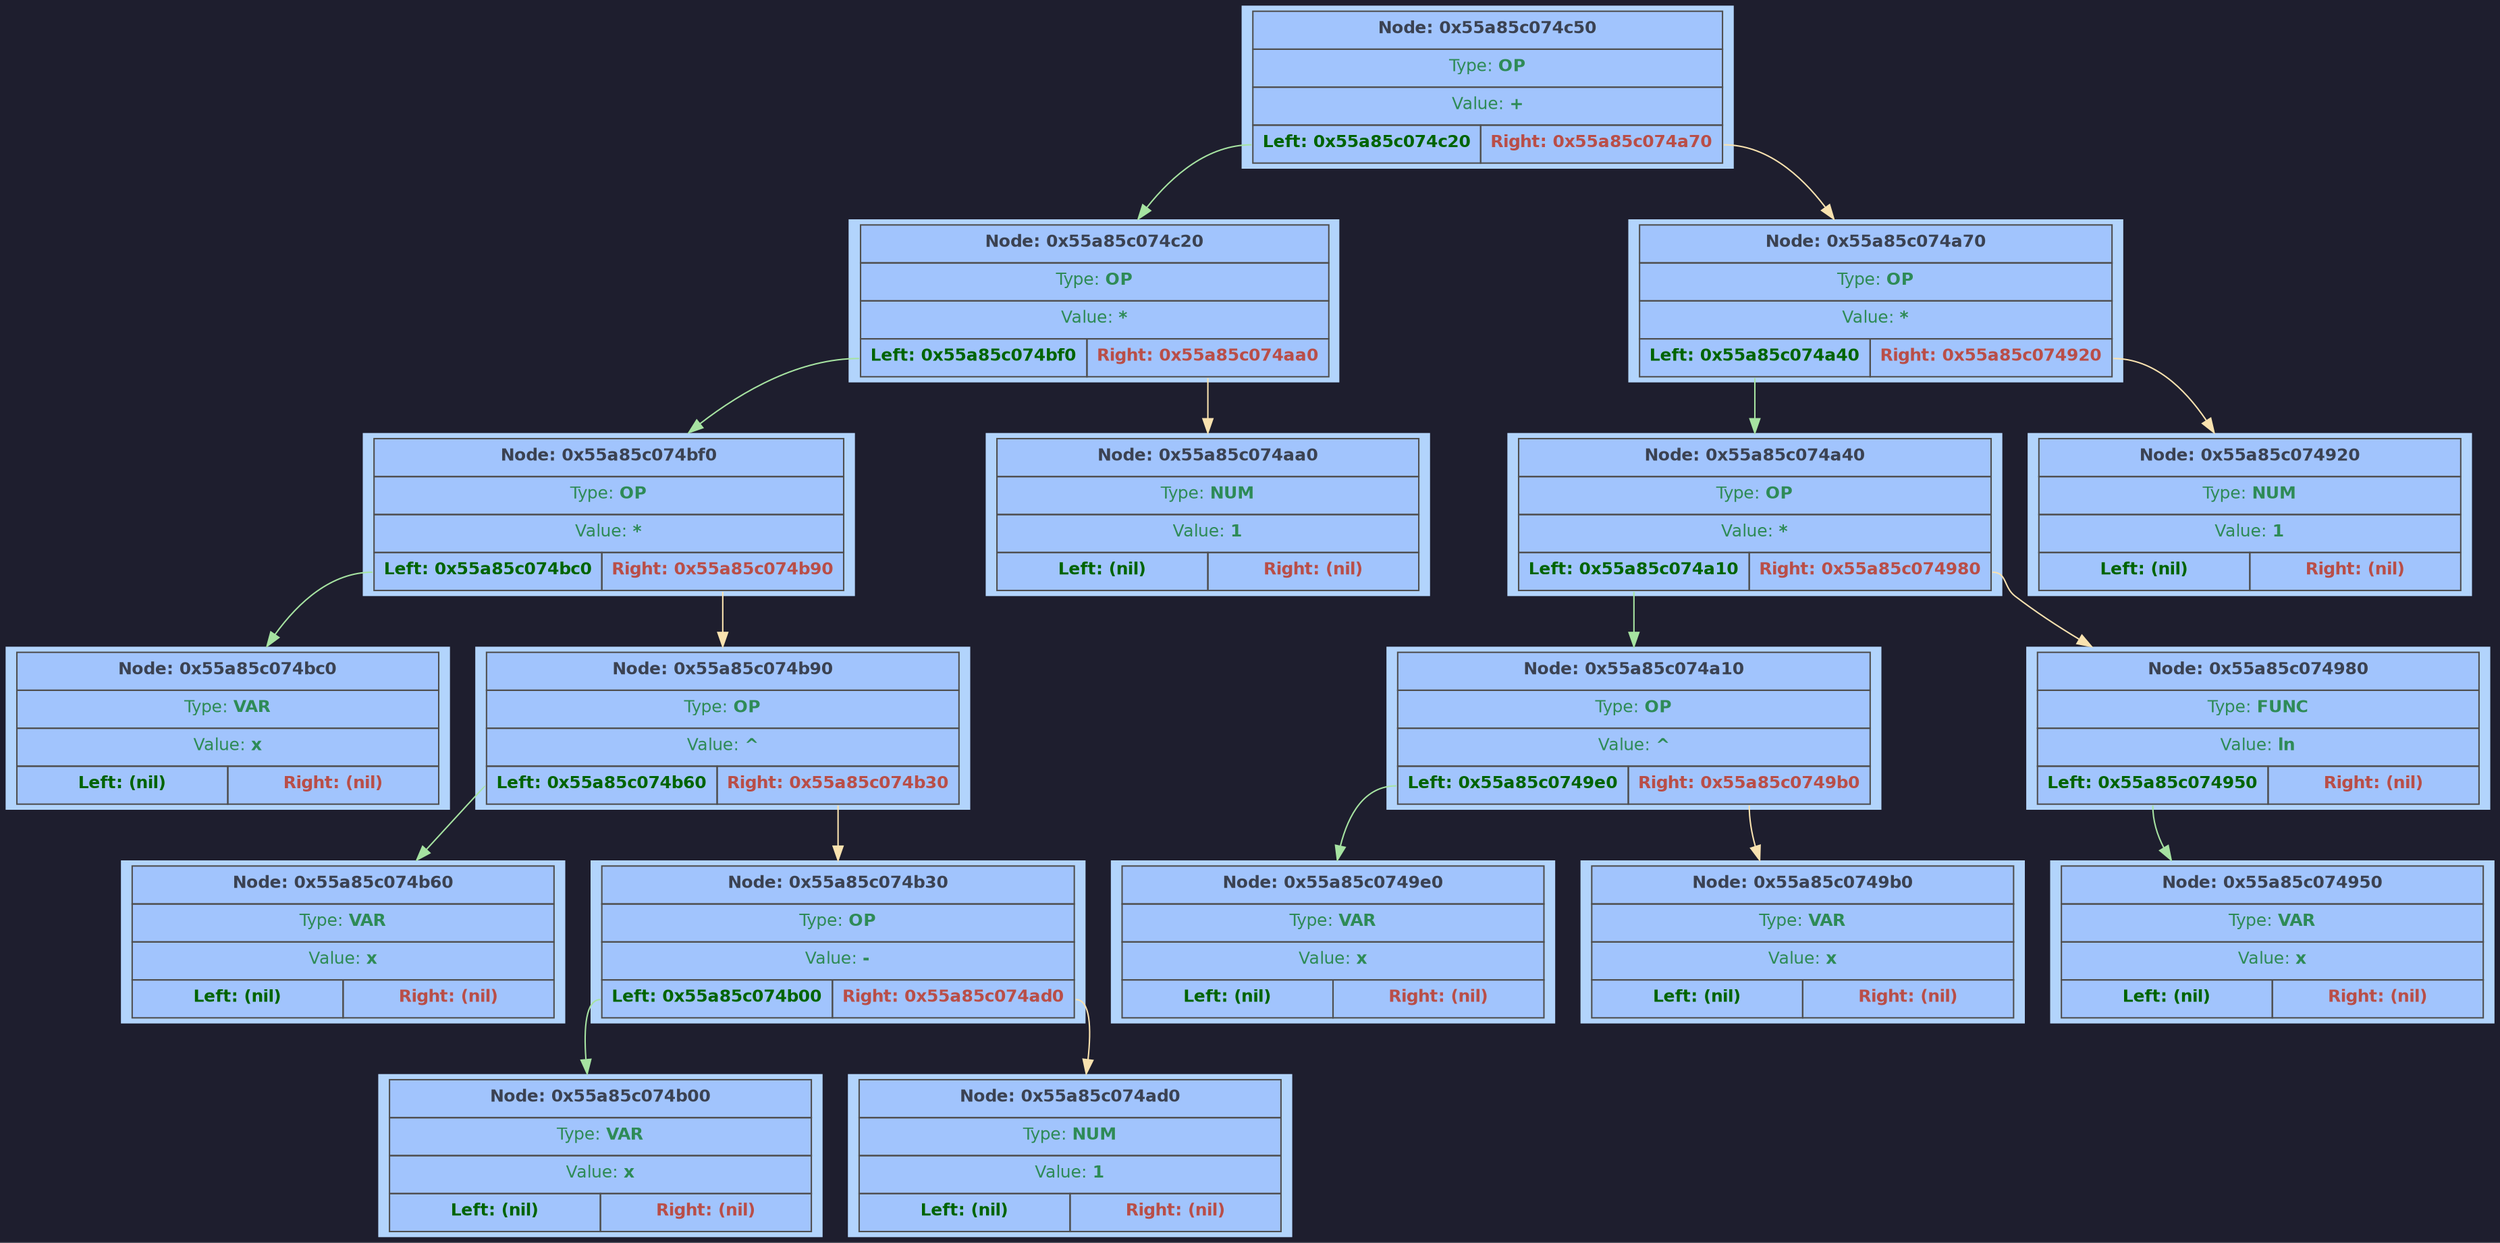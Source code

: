 digraph G {
	rankdir = TB;
	bgcolor="#1e1e2e";
	node [shape=rectangle, style=filled, fontname=Helvetica, fontsize=12, fillcolor="#89b4fa", color="#cba6f7", fontcolor="#1e1e2e"];
	node0x55a85c074c50 [shape=plaintext; style=filled; color="#fcf0d2"; fillcolor="#b2d4fc"; label = <
		<table BORDER="0" CELLBORDER="1" CELLSPACING="0" CELLPADDING="6" BGCOLOR="#a1c4fd" COLOR="#4f4f4f">
			<tr><td align='center' colspan='2'><FONT COLOR='#3b4252'><b>Node: 0x55a85c074c50</b></FONT></td></tr>
			<tr><td align='center' colspan='2'><FONT COLOR='#2e8b57'>Type: <b>OP</b></FONT></td></tr>
			<tr><td align='center' colspan='2'><FONT COLOR='#2e8b57'>Value: <b>+</b></FONT></td></tr>
			<tr>
				<td WIDTH='150' PORT='left' align='center'><FONT COLOR='#006400'><b>Left: 0x55a85c074c20</b></FONT></td>
				<td WIDTH='150' PORT='right' align='center'><FONT COLOR='#b94e48'><b>Right: 0x55a85c074a70</b></FONT></td>
			</tr>
		</table> >];
	node0x55a85c074c20 [shape=plaintext; style=filled; color="#fcf0d2"; fillcolor="#b2d4fc"; label = <
		<table BORDER="0" CELLBORDER="1" CELLSPACING="0" CELLPADDING="6" BGCOLOR="#a1c4fd" COLOR="#4f4f4f">
			<tr><td align='center' colspan='2'><FONT COLOR='#3b4252'><b>Node: 0x55a85c074c20</b></FONT></td></tr>
			<tr><td align='center' colspan='2'><FONT COLOR='#2e8b57'>Type: <b>OP</b></FONT></td></tr>
			<tr><td align='center' colspan='2'><FONT COLOR='#2e8b57'>Value: <b>*</b></FONT></td></tr>
			<tr>
				<td WIDTH='150' PORT='left' align='center'><FONT COLOR='#006400'><b>Left: 0x55a85c074bf0</b></FONT></td>
				<td WIDTH='150' PORT='right' align='center'><FONT COLOR='#b94e48'><b>Right: 0x55a85c074aa0</b></FONT></td>
			</tr>
		</table> >];
	node0x55a85c074bf0 [shape=plaintext; style=filled; color="#fcf0d2"; fillcolor="#b2d4fc"; label = <
		<table BORDER="0" CELLBORDER="1" CELLSPACING="0" CELLPADDING="6" BGCOLOR="#a1c4fd" COLOR="#4f4f4f">
			<tr><td align='center' colspan='2'><FONT COLOR='#3b4252'><b>Node: 0x55a85c074bf0</b></FONT></td></tr>
			<tr><td align='center' colspan='2'><FONT COLOR='#2e8b57'>Type: <b>OP</b></FONT></td></tr>
			<tr><td align='center' colspan='2'><FONT COLOR='#2e8b57'>Value: <b>*</b></FONT></td></tr>
			<tr>
				<td WIDTH='150' PORT='left' align='center'><FONT COLOR='#006400'><b>Left: 0x55a85c074bc0</b></FONT></td>
				<td WIDTH='150' PORT='right' align='center'><FONT COLOR='#b94e48'><b>Right: 0x55a85c074b90</b></FONT></td>
			</tr>
		</table> >];
	node0x55a85c074bc0 [shape=plaintext; style=filled; color="#fcf0d2"; fillcolor="#b2d4fc"; label = <
		<table BORDER="0" CELLBORDER="1" CELLSPACING="0" CELLPADDING="6" BGCOLOR="#a1c4fd" COLOR="#4f4f4f">
			<tr><td align='center' colspan='2'><FONT COLOR='#3b4252'><b>Node: 0x55a85c074bc0</b></FONT></td></tr>
			<tr><td align='center' colspan='2'><FONT COLOR='#2e8b57'>Type: <b>VAR</b></FONT></td></tr>
			<tr><td align='center' colspan='2'><FONT COLOR='#2e8b57'>Value: <b>x</b></FONT></td></tr>
			<tr>
				<td WIDTH='150' PORT='left' align='center'><FONT COLOR='#006400'><b>Left: (nil)</b></FONT></td>
				<td WIDTH='150' PORT='right' align='center'><FONT COLOR='#b94e48'><b>Right: (nil)</b></FONT></td>
			</tr>
		</table> >];
	node0x55a85c074bf0:left -> node0x55a85c074bc0 [color="#a6e3a1"]
	node0x55a85c074b90 [shape=plaintext; style=filled; color="#fcf0d2"; fillcolor="#b2d4fc"; label = <
		<table BORDER="0" CELLBORDER="1" CELLSPACING="0" CELLPADDING="6" BGCOLOR="#a1c4fd" COLOR="#4f4f4f">
			<tr><td align='center' colspan='2'><FONT COLOR='#3b4252'><b>Node: 0x55a85c074b90</b></FONT></td></tr>
			<tr><td align='center' colspan='2'><FONT COLOR='#2e8b57'>Type: <b>OP</b></FONT></td></tr>
			<tr><td align='center' colspan='2'><FONT COLOR='#2e8b57'>Value: <b>^</b></FONT></td></tr>
			<tr>
				<td WIDTH='150' PORT='left' align='center'><FONT COLOR='#006400'><b>Left: 0x55a85c074b60</b></FONT></td>
				<td WIDTH='150' PORT='right' align='center'><FONT COLOR='#b94e48'><b>Right: 0x55a85c074b30</b></FONT></td>
			</tr>
		</table> >];
	node0x55a85c074b60 [shape=plaintext; style=filled; color="#fcf0d2"; fillcolor="#b2d4fc"; label = <
		<table BORDER="0" CELLBORDER="1" CELLSPACING="0" CELLPADDING="6" BGCOLOR="#a1c4fd" COLOR="#4f4f4f">
			<tr><td align='center' colspan='2'><FONT COLOR='#3b4252'><b>Node: 0x55a85c074b60</b></FONT></td></tr>
			<tr><td align='center' colspan='2'><FONT COLOR='#2e8b57'>Type: <b>VAR</b></FONT></td></tr>
			<tr><td align='center' colspan='2'><FONT COLOR='#2e8b57'>Value: <b>x</b></FONT></td></tr>
			<tr>
				<td WIDTH='150' PORT='left' align='center'><FONT COLOR='#006400'><b>Left: (nil)</b></FONT></td>
				<td WIDTH='150' PORT='right' align='center'><FONT COLOR='#b94e48'><b>Right: (nil)</b></FONT></td>
			</tr>
		</table> >];
	node0x55a85c074b90:left -> node0x55a85c074b60 [color="#a6e3a1"]
	node0x55a85c074b30 [shape=plaintext; style=filled; color="#fcf0d2"; fillcolor="#b2d4fc"; label = <
		<table BORDER="0" CELLBORDER="1" CELLSPACING="0" CELLPADDING="6" BGCOLOR="#a1c4fd" COLOR="#4f4f4f">
			<tr><td align='center' colspan='2'><FONT COLOR='#3b4252'><b>Node: 0x55a85c074b30</b></FONT></td></tr>
			<tr><td align='center' colspan='2'><FONT COLOR='#2e8b57'>Type: <b>OP</b></FONT></td></tr>
			<tr><td align='center' colspan='2'><FONT COLOR='#2e8b57'>Value: <b>-</b></FONT></td></tr>
			<tr>
				<td WIDTH='150' PORT='left' align='center'><FONT COLOR='#006400'><b>Left: 0x55a85c074b00</b></FONT></td>
				<td WIDTH='150' PORT='right' align='center'><FONT COLOR='#b94e48'><b>Right: 0x55a85c074ad0</b></FONT></td>
			</tr>
		</table> >];
	node0x55a85c074b00 [shape=plaintext; style=filled; color="#fcf0d2"; fillcolor="#b2d4fc"; label = <
		<table BORDER="0" CELLBORDER="1" CELLSPACING="0" CELLPADDING="6" BGCOLOR="#a1c4fd" COLOR="#4f4f4f">
			<tr><td align='center' colspan='2'><FONT COLOR='#3b4252'><b>Node: 0x55a85c074b00</b></FONT></td></tr>
			<tr><td align='center' colspan='2'><FONT COLOR='#2e8b57'>Type: <b>VAR</b></FONT></td></tr>
			<tr><td align='center' colspan='2'><FONT COLOR='#2e8b57'>Value: <b>x</b></FONT></td></tr>
			<tr>
				<td WIDTH='150' PORT='left' align='center'><FONT COLOR='#006400'><b>Left: (nil)</b></FONT></td>
				<td WIDTH='150' PORT='right' align='center'><FONT COLOR='#b94e48'><b>Right: (nil)</b></FONT></td>
			</tr>
		</table> >];
	node0x55a85c074b30:left -> node0x55a85c074b00 [color="#a6e3a1"]
	node0x55a85c074ad0 [shape=plaintext; style=filled; color="#fcf0d2"; fillcolor="#b2d4fc"; label = <
		<table BORDER="0" CELLBORDER="1" CELLSPACING="0" CELLPADDING="6" BGCOLOR="#a1c4fd" COLOR="#4f4f4f">
			<tr><td align='center' colspan='2'><FONT COLOR='#3b4252'><b>Node: 0x55a85c074ad0</b></FONT></td></tr>
			<tr><td align='center' colspan='2'><FONT COLOR='#2e8b57'>Type: <b>NUM</b></FONT></td></tr>
			<tr><td align='center' colspan='2'><FONT COLOR='#2e8b57'>Value: <b>1</b></FONT></td></tr>
			<tr>
				<td WIDTH='150' PORT='left' align='center'><FONT COLOR='#006400'><b>Left: (nil)</b></FONT></td>
				<td WIDTH='150' PORT='right' align='center'><FONT COLOR='#b94e48'><b>Right: (nil)</b></FONT></td>
			</tr>
		</table> >];
	node0x55a85c074b30:right -> node0x55a85c074ad0 [color="#f9e2af"]
	node0x55a85c074b90:right -> node0x55a85c074b30 [color="#f9e2af"]
	node0x55a85c074bf0:right -> node0x55a85c074b90 [color="#f9e2af"]
	node0x55a85c074c20:left -> node0x55a85c074bf0 [color="#a6e3a1"]
	node0x55a85c074aa0 [shape=plaintext; style=filled; color="#fcf0d2"; fillcolor="#b2d4fc"; label = <
		<table BORDER="0" CELLBORDER="1" CELLSPACING="0" CELLPADDING="6" BGCOLOR="#a1c4fd" COLOR="#4f4f4f">
			<tr><td align='center' colspan='2'><FONT COLOR='#3b4252'><b>Node: 0x55a85c074aa0</b></FONT></td></tr>
			<tr><td align='center' colspan='2'><FONT COLOR='#2e8b57'>Type: <b>NUM</b></FONT></td></tr>
			<tr><td align='center' colspan='2'><FONT COLOR='#2e8b57'>Value: <b>1</b></FONT></td></tr>
			<tr>
				<td WIDTH='150' PORT='left' align='center'><FONT COLOR='#006400'><b>Left: (nil)</b></FONT></td>
				<td WIDTH='150' PORT='right' align='center'><FONT COLOR='#b94e48'><b>Right: (nil)</b></FONT></td>
			</tr>
		</table> >];
	node0x55a85c074c20:right -> node0x55a85c074aa0 [color="#f9e2af"]
	node0x55a85c074c50:left -> node0x55a85c074c20 [color="#a6e3a1"]
	node0x55a85c074a70 [shape=plaintext; style=filled; color="#fcf0d2"; fillcolor="#b2d4fc"; label = <
		<table BORDER="0" CELLBORDER="1" CELLSPACING="0" CELLPADDING="6" BGCOLOR="#a1c4fd" COLOR="#4f4f4f">
			<tr><td align='center' colspan='2'><FONT COLOR='#3b4252'><b>Node: 0x55a85c074a70</b></FONT></td></tr>
			<tr><td align='center' colspan='2'><FONT COLOR='#2e8b57'>Type: <b>OP</b></FONT></td></tr>
			<tr><td align='center' colspan='2'><FONT COLOR='#2e8b57'>Value: <b>*</b></FONT></td></tr>
			<tr>
				<td WIDTH='150' PORT='left' align='center'><FONT COLOR='#006400'><b>Left: 0x55a85c074a40</b></FONT></td>
				<td WIDTH='150' PORT='right' align='center'><FONT COLOR='#b94e48'><b>Right: 0x55a85c074920</b></FONT></td>
			</tr>
		</table> >];
	node0x55a85c074a40 [shape=plaintext; style=filled; color="#fcf0d2"; fillcolor="#b2d4fc"; label = <
		<table BORDER="0" CELLBORDER="1" CELLSPACING="0" CELLPADDING="6" BGCOLOR="#a1c4fd" COLOR="#4f4f4f">
			<tr><td align='center' colspan='2'><FONT COLOR='#3b4252'><b>Node: 0x55a85c074a40</b></FONT></td></tr>
			<tr><td align='center' colspan='2'><FONT COLOR='#2e8b57'>Type: <b>OP</b></FONT></td></tr>
			<tr><td align='center' colspan='2'><FONT COLOR='#2e8b57'>Value: <b>*</b></FONT></td></tr>
			<tr>
				<td WIDTH='150' PORT='left' align='center'><FONT COLOR='#006400'><b>Left: 0x55a85c074a10</b></FONT></td>
				<td WIDTH='150' PORT='right' align='center'><FONT COLOR='#b94e48'><b>Right: 0x55a85c074980</b></FONT></td>
			</tr>
		</table> >];
	node0x55a85c074a10 [shape=plaintext; style=filled; color="#fcf0d2"; fillcolor="#b2d4fc"; label = <
		<table BORDER="0" CELLBORDER="1" CELLSPACING="0" CELLPADDING="6" BGCOLOR="#a1c4fd" COLOR="#4f4f4f">
			<tr><td align='center' colspan='2'><FONT COLOR='#3b4252'><b>Node: 0x55a85c074a10</b></FONT></td></tr>
			<tr><td align='center' colspan='2'><FONT COLOR='#2e8b57'>Type: <b>OP</b></FONT></td></tr>
			<tr><td align='center' colspan='2'><FONT COLOR='#2e8b57'>Value: <b>^</b></FONT></td></tr>
			<tr>
				<td WIDTH='150' PORT='left' align='center'><FONT COLOR='#006400'><b>Left: 0x55a85c0749e0</b></FONT></td>
				<td WIDTH='150' PORT='right' align='center'><FONT COLOR='#b94e48'><b>Right: 0x55a85c0749b0</b></FONT></td>
			</tr>
		</table> >];
	node0x55a85c0749e0 [shape=plaintext; style=filled; color="#fcf0d2"; fillcolor="#b2d4fc"; label = <
		<table BORDER="0" CELLBORDER="1" CELLSPACING="0" CELLPADDING="6" BGCOLOR="#a1c4fd" COLOR="#4f4f4f">
			<tr><td align='center' colspan='2'><FONT COLOR='#3b4252'><b>Node: 0x55a85c0749e0</b></FONT></td></tr>
			<tr><td align='center' colspan='2'><FONT COLOR='#2e8b57'>Type: <b>VAR</b></FONT></td></tr>
			<tr><td align='center' colspan='2'><FONT COLOR='#2e8b57'>Value: <b>x</b></FONT></td></tr>
			<tr>
				<td WIDTH='150' PORT='left' align='center'><FONT COLOR='#006400'><b>Left: (nil)</b></FONT></td>
				<td WIDTH='150' PORT='right' align='center'><FONT COLOR='#b94e48'><b>Right: (nil)</b></FONT></td>
			</tr>
		</table> >];
	node0x55a85c074a10:left -> node0x55a85c0749e0 [color="#a6e3a1"]
	node0x55a85c0749b0 [shape=plaintext; style=filled; color="#fcf0d2"; fillcolor="#b2d4fc"; label = <
		<table BORDER="0" CELLBORDER="1" CELLSPACING="0" CELLPADDING="6" BGCOLOR="#a1c4fd" COLOR="#4f4f4f">
			<tr><td align='center' colspan='2'><FONT COLOR='#3b4252'><b>Node: 0x55a85c0749b0</b></FONT></td></tr>
			<tr><td align='center' colspan='2'><FONT COLOR='#2e8b57'>Type: <b>VAR</b></FONT></td></tr>
			<tr><td align='center' colspan='2'><FONT COLOR='#2e8b57'>Value: <b>x</b></FONT></td></tr>
			<tr>
				<td WIDTH='150' PORT='left' align='center'><FONT COLOR='#006400'><b>Left: (nil)</b></FONT></td>
				<td WIDTH='150' PORT='right' align='center'><FONT COLOR='#b94e48'><b>Right: (nil)</b></FONT></td>
			</tr>
		</table> >];
	node0x55a85c074a10:right -> node0x55a85c0749b0 [color="#f9e2af"]
	node0x55a85c074a40:left -> node0x55a85c074a10 [color="#a6e3a1"]
	node0x55a85c074980 [shape=plaintext; style=filled; color="#fcf0d2"; fillcolor="#b2d4fc"; label = <
		<table BORDER="0" CELLBORDER="1" CELLSPACING="0" CELLPADDING="6" BGCOLOR="#a1c4fd" COLOR="#4f4f4f">
			<tr><td align='center' colspan='2'><FONT COLOR='#3b4252'><b>Node: 0x55a85c074980</b></FONT></td></tr>
			<tr><td align='center' colspan='2'><FONT COLOR='#2e8b57'>Type: <b>FUNC</b></FONT></td></tr>
			<tr><td align='center' colspan='2'><FONT COLOR='#2e8b57'>Value: <b>ln</b></FONT></td></tr>
			<tr>
				<td WIDTH='150' PORT='left' align='center'><FONT COLOR='#006400'><b>Left: 0x55a85c074950</b></FONT></td>
				<td WIDTH='150' PORT='right' align='center'><FONT COLOR='#b94e48'><b>Right: (nil)</b></FONT></td>
			</tr>
		</table> >];
	node0x55a85c074950 [shape=plaintext; style=filled; color="#fcf0d2"; fillcolor="#b2d4fc"; label = <
		<table BORDER="0" CELLBORDER="1" CELLSPACING="0" CELLPADDING="6" BGCOLOR="#a1c4fd" COLOR="#4f4f4f">
			<tr><td align='center' colspan='2'><FONT COLOR='#3b4252'><b>Node: 0x55a85c074950</b></FONT></td></tr>
			<tr><td align='center' colspan='2'><FONT COLOR='#2e8b57'>Type: <b>VAR</b></FONT></td></tr>
			<tr><td align='center' colspan='2'><FONT COLOR='#2e8b57'>Value: <b>x</b></FONT></td></tr>
			<tr>
				<td WIDTH='150' PORT='left' align='center'><FONT COLOR='#006400'><b>Left: (nil)</b></FONT></td>
				<td WIDTH='150' PORT='right' align='center'><FONT COLOR='#b94e48'><b>Right: (nil)</b></FONT></td>
			</tr>
		</table> >];
	node0x55a85c074980:left -> node0x55a85c074950 [color="#a6e3a1"]
	node0x55a85c074a40:right -> node0x55a85c074980 [color="#f9e2af"]
	node0x55a85c074a70:left -> node0x55a85c074a40 [color="#a6e3a1"]
	node0x55a85c074920 [shape=plaintext; style=filled; color="#fcf0d2"; fillcolor="#b2d4fc"; label = <
		<table BORDER="0" CELLBORDER="1" CELLSPACING="0" CELLPADDING="6" BGCOLOR="#a1c4fd" COLOR="#4f4f4f">
			<tr><td align='center' colspan='2'><FONT COLOR='#3b4252'><b>Node: 0x55a85c074920</b></FONT></td></tr>
			<tr><td align='center' colspan='2'><FONT COLOR='#2e8b57'>Type: <b>NUM</b></FONT></td></tr>
			<tr><td align='center' colspan='2'><FONT COLOR='#2e8b57'>Value: <b>1</b></FONT></td></tr>
			<tr>
				<td WIDTH='150' PORT='left' align='center'><FONT COLOR='#006400'><b>Left: (nil)</b></FONT></td>
				<td WIDTH='150' PORT='right' align='center'><FONT COLOR='#b94e48'><b>Right: (nil)</b></FONT></td>
			</tr>
		</table> >];
	node0x55a85c074a70:right -> node0x55a85c074920 [color="#f9e2af"]
	node0x55a85c074c50:right -> node0x55a85c074a70 [color="#f9e2af"]
}
